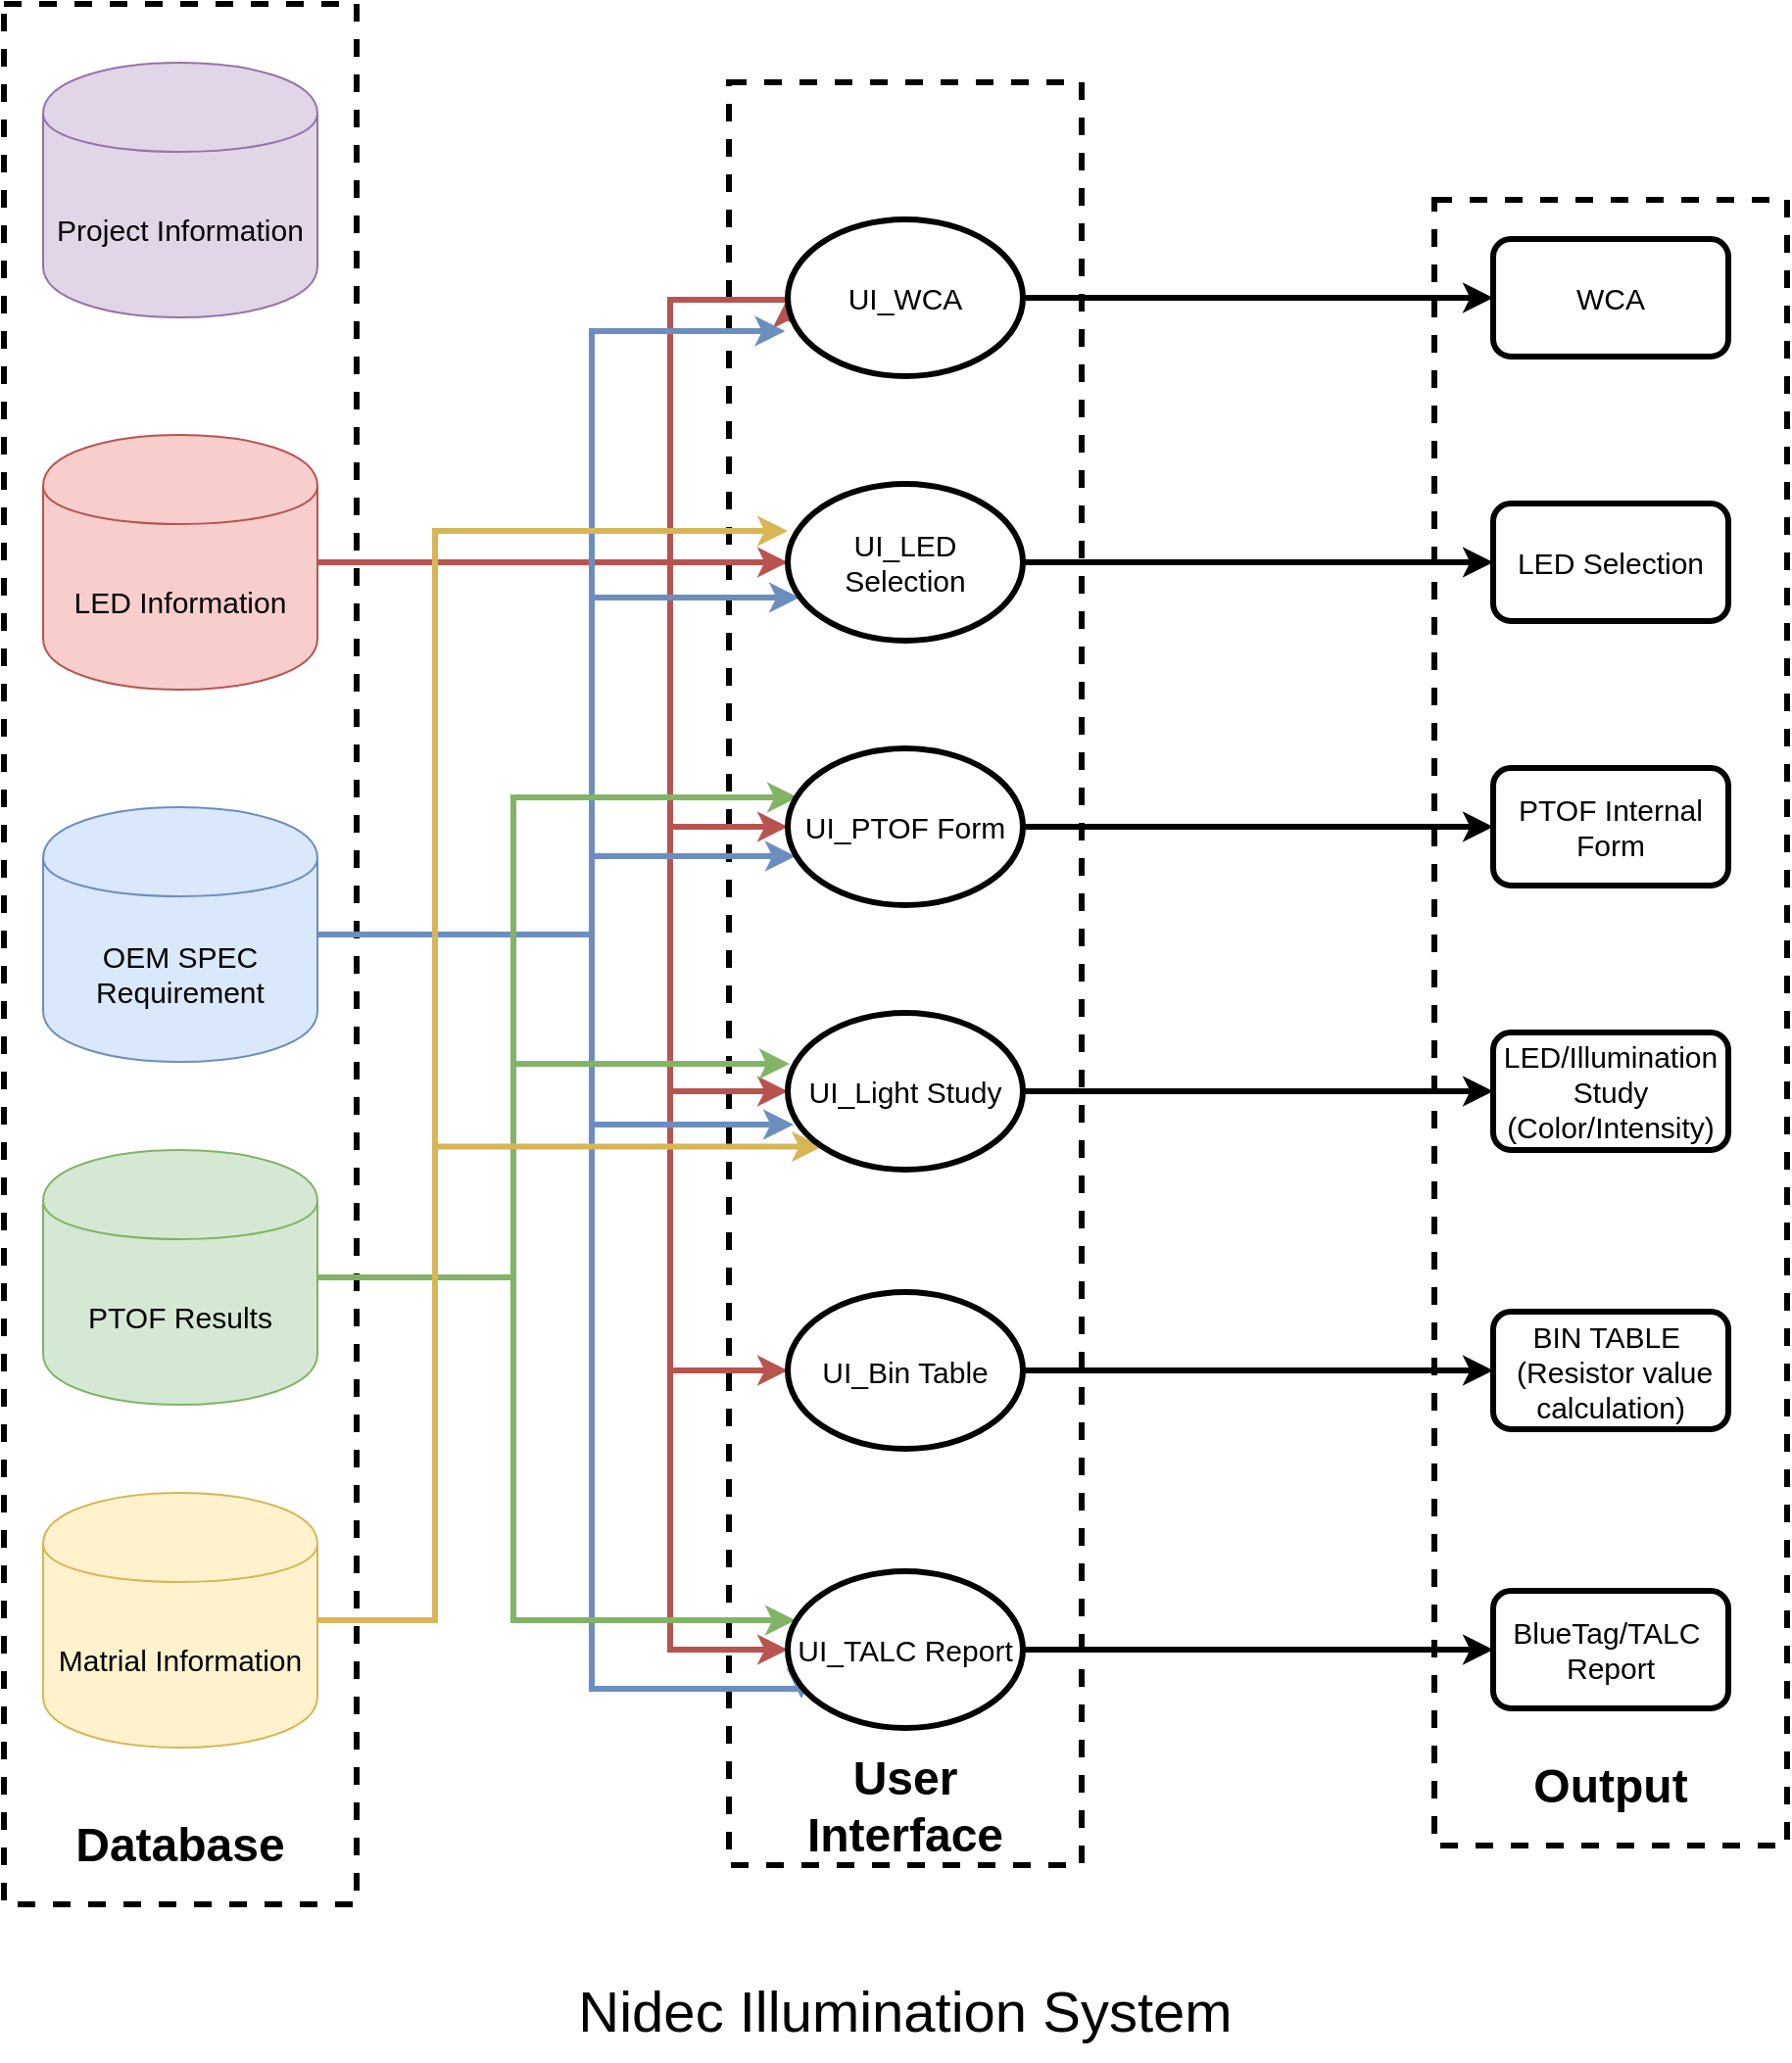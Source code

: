 <mxfile version="12.2.3" type="github" pages="1"><diagram id="opmxB-icwHf5EDZaS1Gb" name="Page-1"><mxGraphModel dx="2011" dy="2099" grid="1" gridSize="10" guides="1" tooltips="1" connect="1" arrows="1" fold="1" page="1" pageScale="1" pageWidth="850" pageHeight="1100" math="0" shadow="0"><root><mxCell id="0"/><mxCell id="1" parent="0"/><mxCell id="5k5NbatZCbRxe1BZQEuP-65" value="" style="rounded=0;whiteSpace=wrap;html=1;strokeWidth=3;fillColor=none;dashed=1;" vertex="1" parent="1"><mxGeometry x="840" y="20" width="180" height="840" as="geometry"/></mxCell><mxCell id="5k5NbatZCbRxe1BZQEuP-63" value="" style="rounded=0;whiteSpace=wrap;html=1;strokeWidth=3;fillColor=none;dashed=1;" vertex="1" parent="1"><mxGeometry x="480" y="-40" width="180" height="910" as="geometry"/></mxCell><mxCell id="5k5NbatZCbRxe1BZQEuP-61" value="" style="rounded=0;whiteSpace=wrap;html=1;strokeWidth=3;fillColor=none;dashed=1;" vertex="1" parent="1"><mxGeometry x="110" y="-80" width="180" height="970" as="geometry"/></mxCell><mxCell id="5k5NbatZCbRxe1BZQEuP-31" style="edgeStyle=orthogonalEdgeStyle;rounded=0;orthogonalLoop=1;jettySize=auto;html=1;strokeWidth=3;fillColor=#f8cecc;strokeColor=#b85450;" edge="1" parent="1" source="5k5NbatZCbRxe1BZQEuP-1" target="5k5NbatZCbRxe1BZQEuP-10"><mxGeometry relative="1" as="geometry"><Array as="points"><mxPoint x="290" y="205"/><mxPoint x="290" y="205"/></Array></mxGeometry></mxCell><mxCell id="5k5NbatZCbRxe1BZQEuP-39" style="edgeStyle=orthogonalEdgeStyle;rounded=0;orthogonalLoop=1;jettySize=auto;html=1;entryX=0;entryY=0.5;entryDx=0;entryDy=0;strokeWidth=3;fillColor=#f8cecc;strokeColor=#b85450;" edge="1" parent="1" source="5k5NbatZCbRxe1BZQEuP-1" target="5k5NbatZCbRxe1BZQEuP-17"><mxGeometry relative="1" as="geometry"><Array as="points"><mxPoint x="450" y="205"/><mxPoint x="450" y="340"/></Array></mxGeometry></mxCell><mxCell id="5k5NbatZCbRxe1BZQEuP-40" style="edgeStyle=orthogonalEdgeStyle;rounded=0;orthogonalLoop=1;jettySize=auto;html=1;entryX=0;entryY=0.5;entryDx=0;entryDy=0;strokeWidth=3;fillColor=#f8cecc;strokeColor=#b85450;" edge="1" parent="1" source="5k5NbatZCbRxe1BZQEuP-1" target="5k5NbatZCbRxe1BZQEuP-21"><mxGeometry relative="1" as="geometry"><Array as="points"><mxPoint x="450" y="205"/><mxPoint x="450" y="475"/></Array></mxGeometry></mxCell><mxCell id="5k5NbatZCbRxe1BZQEuP-42" style="edgeStyle=orthogonalEdgeStyle;rounded=0;orthogonalLoop=1;jettySize=auto;html=1;entryX=0;entryY=0.5;entryDx=0;entryDy=0;fillColor=#f8cecc;strokeColor=#b85450;strokeWidth=3;" edge="1" parent="1" source="5k5NbatZCbRxe1BZQEuP-1" target="5k5NbatZCbRxe1BZQEuP-22"><mxGeometry relative="1" as="geometry"><Array as="points"><mxPoint x="450" y="205"/><mxPoint x="450" y="618"/></Array></mxGeometry></mxCell><mxCell id="5k5NbatZCbRxe1BZQEuP-43" style="edgeStyle=orthogonalEdgeStyle;rounded=0;orthogonalLoop=1;jettySize=auto;html=1;entryX=0;entryY=0.5;entryDx=0;entryDy=0;strokeWidth=3;fillColor=#f8cecc;strokeColor=#b85450;" edge="1" parent="1" source="5k5NbatZCbRxe1BZQEuP-1" target="5k5NbatZCbRxe1BZQEuP-23"><mxGeometry relative="1" as="geometry"><Array as="points"><mxPoint x="450" y="205"/><mxPoint x="450" y="760"/></Array></mxGeometry></mxCell><mxCell id="5k5NbatZCbRxe1BZQEuP-58" style="edgeStyle=orthogonalEdgeStyle;rounded=0;orthogonalLoop=1;jettySize=auto;html=1;entryX=0;entryY=0.5;entryDx=0;entryDy=0;strokeWidth=3;fillColor=#f8cecc;strokeColor=#b85450;" edge="1" parent="1" source="5k5NbatZCbRxe1BZQEuP-1" target="5k5NbatZCbRxe1BZQEuP-57"><mxGeometry relative="1" as="geometry"><Array as="points"><mxPoint x="450" y="205"/><mxPoint x="450" y="71"/></Array></mxGeometry></mxCell><mxCell id="5k5NbatZCbRxe1BZQEuP-1" value="LED Information" style="shape=cylinder;whiteSpace=wrap;html=1;boundedLbl=1;backgroundOutline=1;fillColor=#f8cecc;strokeColor=#b85450;fontSize=15;" vertex="1" parent="1"><mxGeometry x="130" y="140" width="140" height="130" as="geometry"/></mxCell><mxCell id="5k5NbatZCbRxe1BZQEuP-44" style="edgeStyle=orthogonalEdgeStyle;rounded=0;orthogonalLoop=1;jettySize=auto;html=1;entryX=0.05;entryY=0.725;entryDx=0;entryDy=0;entryPerimeter=0;fillColor=#dae8fc;strokeColor=#6c8ebf;strokeWidth=3;" edge="1" parent="1" source="5k5NbatZCbRxe1BZQEuP-2" target="5k5NbatZCbRxe1BZQEuP-10"><mxGeometry relative="1" as="geometry"><Array as="points"><mxPoint x="410" y="395"/><mxPoint x="410" y="223"/></Array></mxGeometry></mxCell><mxCell id="5k5NbatZCbRxe1BZQEuP-45" style="edgeStyle=orthogonalEdgeStyle;rounded=0;orthogonalLoop=1;jettySize=auto;html=1;entryX=0.033;entryY=0.688;entryDx=0;entryDy=0;entryPerimeter=0;fillColor=#dae8fc;strokeColor=#6c8ebf;strokeWidth=3;" edge="1" parent="1" source="5k5NbatZCbRxe1BZQEuP-2" target="5k5NbatZCbRxe1BZQEuP-17"><mxGeometry relative="1" as="geometry"><mxPoint x="430" y="395" as="targetPoint"/><Array as="points"><mxPoint x="410" y="395"/><mxPoint x="410" y="355"/></Array></mxGeometry></mxCell><mxCell id="5k5NbatZCbRxe1BZQEuP-46" style="edgeStyle=orthogonalEdgeStyle;rounded=0;orthogonalLoop=1;jettySize=auto;html=1;entryX=0.025;entryY=0.713;entryDx=0;entryDy=0;entryPerimeter=0;fillColor=#dae8fc;strokeColor=#6c8ebf;strokeWidth=3;" edge="1" parent="1" source="5k5NbatZCbRxe1BZQEuP-2" target="5k5NbatZCbRxe1BZQEuP-21"><mxGeometry relative="1" as="geometry"><Array as="points"><mxPoint x="410" y="395"/><mxPoint x="410" y="492"/></Array></mxGeometry></mxCell><mxCell id="5k5NbatZCbRxe1BZQEuP-47" style="edgeStyle=orthogonalEdgeStyle;rounded=0;orthogonalLoop=1;jettySize=auto;html=1;entryX=0.058;entryY=0.813;entryDx=0;entryDy=0;entryPerimeter=0;fillColor=#dae8fc;strokeColor=#6c8ebf;strokeWidth=3;" edge="1" parent="1" source="5k5NbatZCbRxe1BZQEuP-2" target="5k5NbatZCbRxe1BZQEuP-23"><mxGeometry relative="1" as="geometry"><Array as="points"><mxPoint x="410" y="395"/><mxPoint x="410" y="780"/><mxPoint x="517" y="780"/></Array></mxGeometry></mxCell><mxCell id="5k5NbatZCbRxe1BZQEuP-60" style="edgeStyle=orthogonalEdgeStyle;rounded=0;orthogonalLoop=1;jettySize=auto;html=1;entryX=-0.011;entryY=0.713;entryDx=0;entryDy=0;entryPerimeter=0;strokeWidth=3;fillColor=#dae8fc;strokeColor=#6c8ebf;" edge="1" parent="1" source="5k5NbatZCbRxe1BZQEuP-2" target="5k5NbatZCbRxe1BZQEuP-57"><mxGeometry relative="1" as="geometry"><Array as="points"><mxPoint x="410" y="395"/><mxPoint x="410" y="87"/></Array></mxGeometry></mxCell><mxCell id="5k5NbatZCbRxe1BZQEuP-2" value="OEM SPEC Requirement" style="shape=cylinder;whiteSpace=wrap;html=1;boundedLbl=1;backgroundOutline=1;fillColor=#dae8fc;strokeColor=#6c8ebf;fontSize=15;" vertex="1" parent="1"><mxGeometry x="130" y="330" width="140" height="130" as="geometry"/></mxCell><mxCell id="5k5NbatZCbRxe1BZQEuP-48" style="edgeStyle=orthogonalEdgeStyle;rounded=0;orthogonalLoop=1;jettySize=auto;html=1;entryX=0.042;entryY=0.313;entryDx=0;entryDy=0;entryPerimeter=0;strokeWidth=3;fillColor=#d5e8d4;strokeColor=#82b366;" edge="1" parent="1" source="5k5NbatZCbRxe1BZQEuP-3" target="5k5NbatZCbRxe1BZQEuP-17"><mxGeometry relative="1" as="geometry"><Array as="points"><mxPoint x="370" y="570"/><mxPoint x="370" y="325"/></Array></mxGeometry></mxCell><mxCell id="5k5NbatZCbRxe1BZQEuP-49" style="edgeStyle=orthogonalEdgeStyle;rounded=0;orthogonalLoop=1;jettySize=auto;html=1;entryX=0.008;entryY=0.325;entryDx=0;entryDy=0;entryPerimeter=0;strokeWidth=3;fillColor=#d5e8d4;strokeColor=#82b366;" edge="1" parent="1" source="5k5NbatZCbRxe1BZQEuP-3" target="5k5NbatZCbRxe1BZQEuP-21"><mxGeometry relative="1" as="geometry"><Array as="points"><mxPoint x="370" y="570"/><mxPoint x="370" y="461"/></Array></mxGeometry></mxCell><mxCell id="5k5NbatZCbRxe1BZQEuP-50" style="edgeStyle=orthogonalEdgeStyle;rounded=0;orthogonalLoop=1;jettySize=auto;html=1;entryX=0.033;entryY=0.313;entryDx=0;entryDy=0;entryPerimeter=0;strokeWidth=3;fillColor=#d5e8d4;strokeColor=#82b366;" edge="1" parent="1" source="5k5NbatZCbRxe1BZQEuP-3" target="5k5NbatZCbRxe1BZQEuP-23"><mxGeometry relative="1" as="geometry"><Array as="points"><mxPoint x="370" y="570"/><mxPoint x="370" y="745"/></Array></mxGeometry></mxCell><mxCell id="5k5NbatZCbRxe1BZQEuP-3" value="PTOF Results" style="shape=cylinder;whiteSpace=wrap;html=1;boundedLbl=1;backgroundOutline=1;fillColor=#d5e8d4;strokeColor=#82b366;fontSize=15;" vertex="1" parent="1"><mxGeometry x="130" y="505" width="140" height="130" as="geometry"/></mxCell><mxCell id="5k5NbatZCbRxe1BZQEuP-53" style="edgeStyle=orthogonalEdgeStyle;rounded=0;orthogonalLoop=1;jettySize=auto;html=1;entryX=0;entryY=0.3;entryDx=0;entryDy=0;entryPerimeter=0;strokeWidth=3;fillColor=#fff2cc;strokeColor=#d6b656;" edge="1" parent="1" source="5k5NbatZCbRxe1BZQEuP-4" target="5k5NbatZCbRxe1BZQEuP-10"><mxGeometry relative="1" as="geometry"><Array as="points"><mxPoint x="330" y="745"/><mxPoint x="330" y="189"/></Array></mxGeometry></mxCell><mxCell id="5k5NbatZCbRxe1BZQEuP-54" style="edgeStyle=orthogonalEdgeStyle;rounded=0;orthogonalLoop=1;jettySize=auto;html=1;entryX=0;entryY=1;entryDx=0;entryDy=0;strokeWidth=3;fillColor=#fff2cc;strokeColor=#d6b656;" edge="1" parent="1" source="5k5NbatZCbRxe1BZQEuP-4" target="5k5NbatZCbRxe1BZQEuP-21"><mxGeometry relative="1" as="geometry"><Array as="points"><mxPoint x="330" y="745"/><mxPoint x="330" y="503"/></Array></mxGeometry></mxCell><mxCell id="5k5NbatZCbRxe1BZQEuP-4" value="Matrial Information" style="shape=cylinder;whiteSpace=wrap;html=1;boundedLbl=1;backgroundOutline=1;fillColor=#fff2cc;strokeColor=#d6b656;fontSize=15;" vertex="1" parent="1"><mxGeometry x="130" y="680" width="140" height="130" as="geometry"/></mxCell><mxCell id="5k5NbatZCbRxe1BZQEuP-5" value="BIN TABLE&amp;nbsp; &amp;nbsp;(Resistor value calculation)" style="rounded=1;whiteSpace=wrap;html=1;strokeWidth=3;fontSize=15;" vertex="1" parent="1"><mxGeometry x="870" y="587.5" width="120" height="60" as="geometry"/></mxCell><mxCell id="5k5NbatZCbRxe1BZQEuP-6" value="BlueTag/TALC&amp;nbsp; Report" style="rounded=1;whiteSpace=wrap;html=1;strokeWidth=3;fontSize=15;" vertex="1" parent="1"><mxGeometry x="870" y="730" width="120" height="60" as="geometry"/></mxCell><mxCell id="5k5NbatZCbRxe1BZQEuP-7" value="LED/Illumination Study (Color/Intensity)" style="rounded=1;whiteSpace=wrap;html=1;strokeWidth=3;fontSize=15;" vertex="1" parent="1"><mxGeometry x="870" y="445" width="120" height="60" as="geometry"/></mxCell><mxCell id="5k5NbatZCbRxe1BZQEuP-8" value="PTOF Internal Form" style="rounded=1;whiteSpace=wrap;html=1;strokeWidth=3;fontSize=15;" vertex="1" parent="1"><mxGeometry x="870" y="310" width="120" height="60" as="geometry"/></mxCell><mxCell id="5k5NbatZCbRxe1BZQEuP-9" value="LED Selection" style="rounded=1;whiteSpace=wrap;html=1;strokeWidth=3;fontSize=15;" vertex="1" parent="1"><mxGeometry x="870" y="175" width="120" height="60" as="geometry"/></mxCell><mxCell id="5k5NbatZCbRxe1BZQEuP-16" style="edgeStyle=orthogonalEdgeStyle;rounded=0;orthogonalLoop=1;jettySize=auto;html=1;entryX=0;entryY=0.5;entryDx=0;entryDy=0;strokeWidth=3;" edge="1" parent="1" source="5k5NbatZCbRxe1BZQEuP-10" target="5k5NbatZCbRxe1BZQEuP-9"><mxGeometry relative="1" as="geometry"/></mxCell><mxCell id="5k5NbatZCbRxe1BZQEuP-10" value="UI_LED Selection" style="ellipse;whiteSpace=wrap;html=1;strokeWidth=3;fontSize=15;" vertex="1" parent="1"><mxGeometry x="510" y="165" width="120" height="80" as="geometry"/></mxCell><mxCell id="5k5NbatZCbRxe1BZQEuP-27" style="edgeStyle=orthogonalEdgeStyle;rounded=0;orthogonalLoop=1;jettySize=auto;html=1;entryX=0;entryY=0.5;entryDx=0;entryDy=0;strokeWidth=3;" edge="1" parent="1" source="5k5NbatZCbRxe1BZQEuP-17" target="5k5NbatZCbRxe1BZQEuP-8"><mxGeometry relative="1" as="geometry"/></mxCell><mxCell id="5k5NbatZCbRxe1BZQEuP-17" value="&lt;span style=&quot;white-space: normal; font-size: 15px;&quot;&gt;UI_PTOF Form&lt;/span&gt;" style="ellipse;whiteSpace=wrap;html=1;strokeWidth=3;fontSize=15;" vertex="1" parent="1"><mxGeometry x="510" y="300" width="120" height="80" as="geometry"/></mxCell><mxCell id="5k5NbatZCbRxe1BZQEuP-28" style="edgeStyle=orthogonalEdgeStyle;rounded=0;orthogonalLoop=1;jettySize=auto;html=1;entryX=0;entryY=0.5;entryDx=0;entryDy=0;strokeWidth=3;" edge="1" parent="1" source="5k5NbatZCbRxe1BZQEuP-21" target="5k5NbatZCbRxe1BZQEuP-7"><mxGeometry relative="1" as="geometry"/></mxCell><mxCell id="5k5NbatZCbRxe1BZQEuP-21" value="&lt;span style=&quot;white-space: normal; font-size: 15px;&quot;&gt;UI_Light Study&lt;/span&gt;" style="ellipse;whiteSpace=wrap;html=1;strokeWidth=3;fontSize=15;" vertex="1" parent="1"><mxGeometry x="510" y="435" width="120" height="80" as="geometry"/></mxCell><mxCell id="5k5NbatZCbRxe1BZQEuP-29" style="edgeStyle=orthogonalEdgeStyle;rounded=0;orthogonalLoop=1;jettySize=auto;html=1;entryX=0;entryY=0.5;entryDx=0;entryDy=0;strokeWidth=3;" edge="1" parent="1" source="5k5NbatZCbRxe1BZQEuP-22" target="5k5NbatZCbRxe1BZQEuP-5"><mxGeometry relative="1" as="geometry"/></mxCell><mxCell id="5k5NbatZCbRxe1BZQEuP-22" value="&lt;span style=&quot;white-space: normal; font-size: 15px;&quot;&gt;UI_Bin Table&lt;/span&gt;" style="ellipse;whiteSpace=wrap;html=1;strokeWidth=3;fontSize=15;" vertex="1" parent="1"><mxGeometry x="510" y="577.5" width="120" height="80" as="geometry"/></mxCell><mxCell id="5k5NbatZCbRxe1BZQEuP-30" style="edgeStyle=orthogonalEdgeStyle;rounded=0;orthogonalLoop=1;jettySize=auto;html=1;strokeWidth=3;" edge="1" parent="1" source="5k5NbatZCbRxe1BZQEuP-23" target="5k5NbatZCbRxe1BZQEuP-6"><mxGeometry relative="1" as="geometry"/></mxCell><mxCell id="5k5NbatZCbRxe1BZQEuP-23" value="&lt;span style=&quot;white-space: normal; font-size: 15px;&quot;&gt;UI_TALC Report&lt;/span&gt;" style="ellipse;whiteSpace=wrap;html=1;strokeWidth=3;fontSize=15;" vertex="1" parent="1"><mxGeometry x="510" y="720" width="120" height="80" as="geometry"/></mxCell><mxCell id="5k5NbatZCbRxe1BZQEuP-55" value="Project Information" style="shape=cylinder;whiteSpace=wrap;html=1;boundedLbl=1;backgroundOutline=1;fillColor=#e1d5e7;strokeColor=#9673a6;fontSize=15;" vertex="1" parent="1"><mxGeometry x="130" y="-50" width="140" height="130" as="geometry"/></mxCell><mxCell id="5k5NbatZCbRxe1BZQEuP-56" value="WCA" style="rounded=1;whiteSpace=wrap;html=1;strokeWidth=3;fontSize=15;" vertex="1" parent="1"><mxGeometry x="870" y="40" width="120" height="60" as="geometry"/></mxCell><mxCell id="5k5NbatZCbRxe1BZQEuP-59" style="edgeStyle=orthogonalEdgeStyle;rounded=0;orthogonalLoop=1;jettySize=auto;html=1;strokeWidth=3;" edge="1" parent="1" source="5k5NbatZCbRxe1BZQEuP-57" target="5k5NbatZCbRxe1BZQEuP-56"><mxGeometry relative="1" as="geometry"/></mxCell><mxCell id="5k5NbatZCbRxe1BZQEuP-57" value="UI_WCA" style="ellipse;whiteSpace=wrap;html=1;strokeWidth=3;fontSize=15;" vertex="1" parent="1"><mxGeometry x="510" y="30" width="120" height="80" as="geometry"/></mxCell><mxCell id="5k5NbatZCbRxe1BZQEuP-62" value="&lt;font style=&quot;font-size: 24px;&quot;&gt;Database&lt;/font&gt;" style="text;html=1;strokeColor=none;fillColor=none;align=center;verticalAlign=middle;whiteSpace=wrap;rounded=0;dashed=1;fontStyle=1;fontSize=24;" vertex="1" parent="1"><mxGeometry x="130" y="830" width="140" height="60" as="geometry"/></mxCell><mxCell id="5k5NbatZCbRxe1BZQEuP-64" value="&lt;font style=&quot;font-size: 24px&quot;&gt;User Interface&lt;/font&gt;" style="text;html=1;strokeColor=none;fillColor=none;align=center;verticalAlign=middle;whiteSpace=wrap;rounded=0;dashed=1;fontStyle=1;fontSize=24;" vertex="1" parent="1"><mxGeometry x="500" y="810" width="140" height="60" as="geometry"/></mxCell><mxCell id="5k5NbatZCbRxe1BZQEuP-66" value="&lt;font style=&quot;font-size: 24px&quot;&gt;Output&lt;/font&gt;" style="text;html=1;strokeColor=none;fillColor=none;align=center;verticalAlign=middle;whiteSpace=wrap;rounded=0;dashed=1;fontStyle=1;fontSize=24;" vertex="1" parent="1"><mxGeometry x="860" y="800" width="140" height="60" as="geometry"/></mxCell><mxCell id="5k5NbatZCbRxe1BZQEuP-67" value="&lt;font style=&quot;font-size: 29px&quot;&gt;Nidec Illumination System&lt;/font&gt;" style="text;html=1;strokeColor=none;fillColor=none;align=center;verticalAlign=middle;whiteSpace=wrap;rounded=0;dashed=1;fontSize=24;" vertex="1" parent="1"><mxGeometry x="160" y="920" width="820" height="50" as="geometry"/></mxCell></root></mxGraphModel></diagram></mxfile>